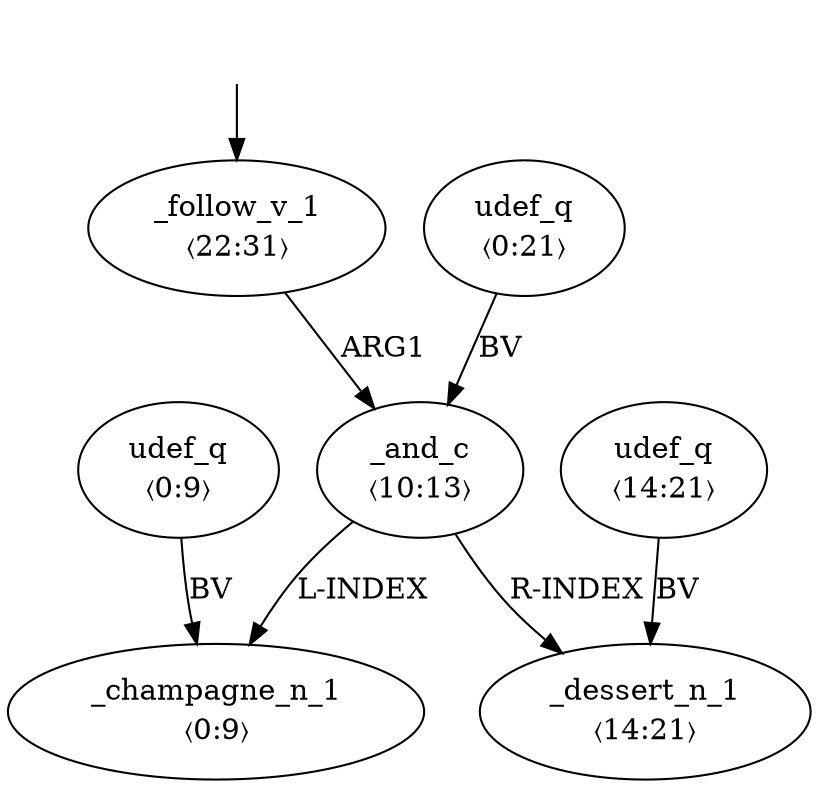 digraph "20010008" {
  top [ style=invis ];
  top -> 6;
  0 [ label=<<table align="center" border="0" cellspacing="0"><tr><td colspan="2">udef_q</td></tr><tr><td colspan="2">〈0:21〉</td></tr></table>> ];
  1 [ label=<<table align="center" border="0" cellspacing="0"><tr><td colspan="2">udef_q</td></tr><tr><td colspan="2">〈0:9〉</td></tr></table>> ];
  2 [ label=<<table align="center" border="0" cellspacing="0"><tr><td colspan="2">_champagne_n_1</td></tr><tr><td colspan="2">〈0:9〉</td></tr></table>> ];
  3 [ label=<<table align="center" border="0" cellspacing="0"><tr><td colspan="2">_and_c</td></tr><tr><td colspan="2">〈10:13〉</td></tr></table>> ];
  4 [ label=<<table align="center" border="0" cellspacing="0"><tr><td colspan="2">udef_q</td></tr><tr><td colspan="2">〈14:21〉</td></tr></table>> ];
  5 [ label=<<table align="center" border="0" cellspacing="0"><tr><td colspan="2">_dessert_n_1</td></tr><tr><td colspan="2">〈14:21〉</td></tr></table>> ];
  6 [ label=<<table align="center" border="0" cellspacing="0"><tr><td colspan="2">_follow_v_1</td></tr><tr><td colspan="2">〈22:31〉</td></tr></table>> ];
  4 -> 5 [ label="BV" ];
  3 -> 2 [ label="L-INDEX" ];
  1 -> 2 [ label="BV" ];
  6 -> 3 [ label="ARG1" ];
  3 -> 5 [ label="R-INDEX" ];
  0 -> 3 [ label="BV" ];
}

